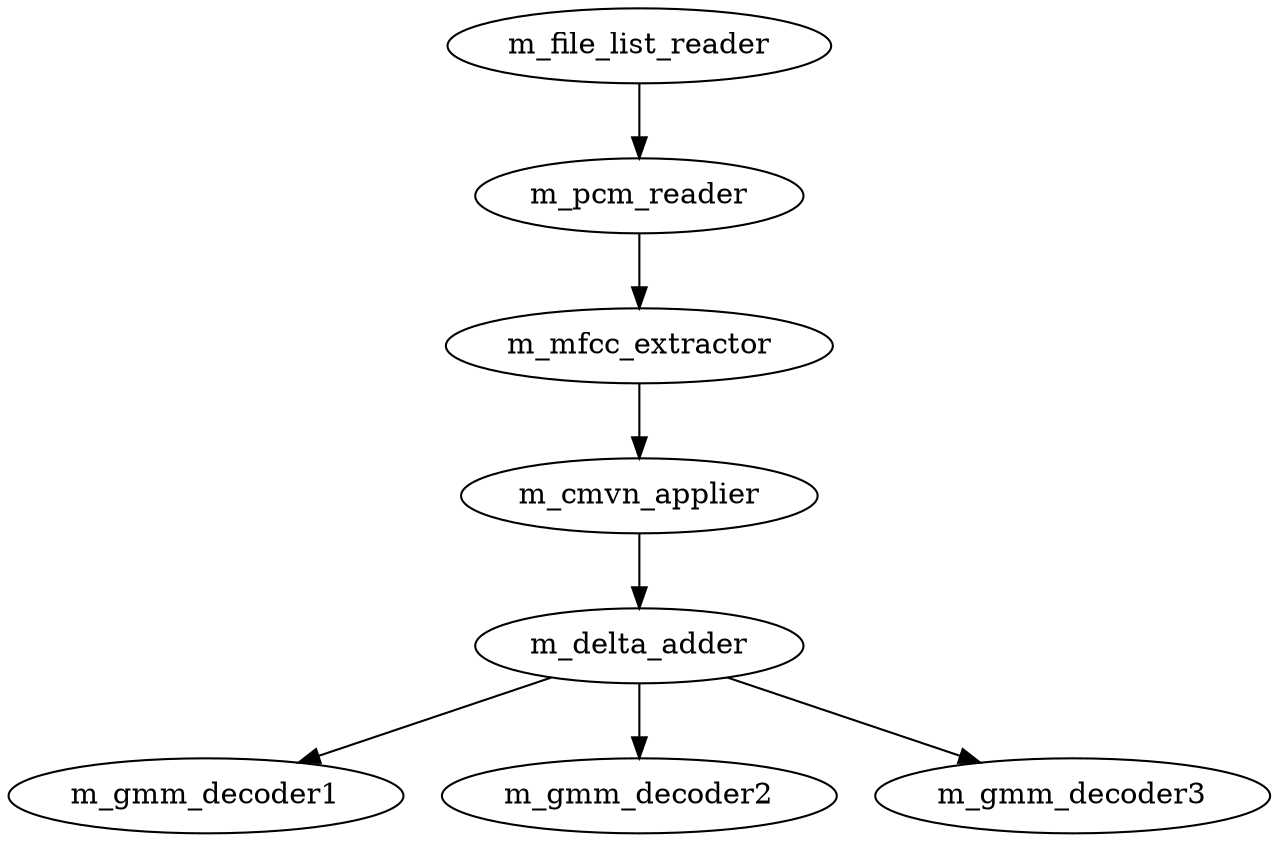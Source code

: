 digraph {
/*m_command_line -> m_portaudio_reader -> m_mfcc_extractor -> m_cmvn_applier -> m_delta_adder;*/
m_file_list_reader -> m_pcm_reader -> m_mfcc_extractor -> m_cmvn_applier -> m_delta_adder;
m_delta_adder -> m_gmm_decoder1;
m_delta_adder -> m_gmm_decoder2;
m_delta_adder -> m_gmm_decoder3;
}
